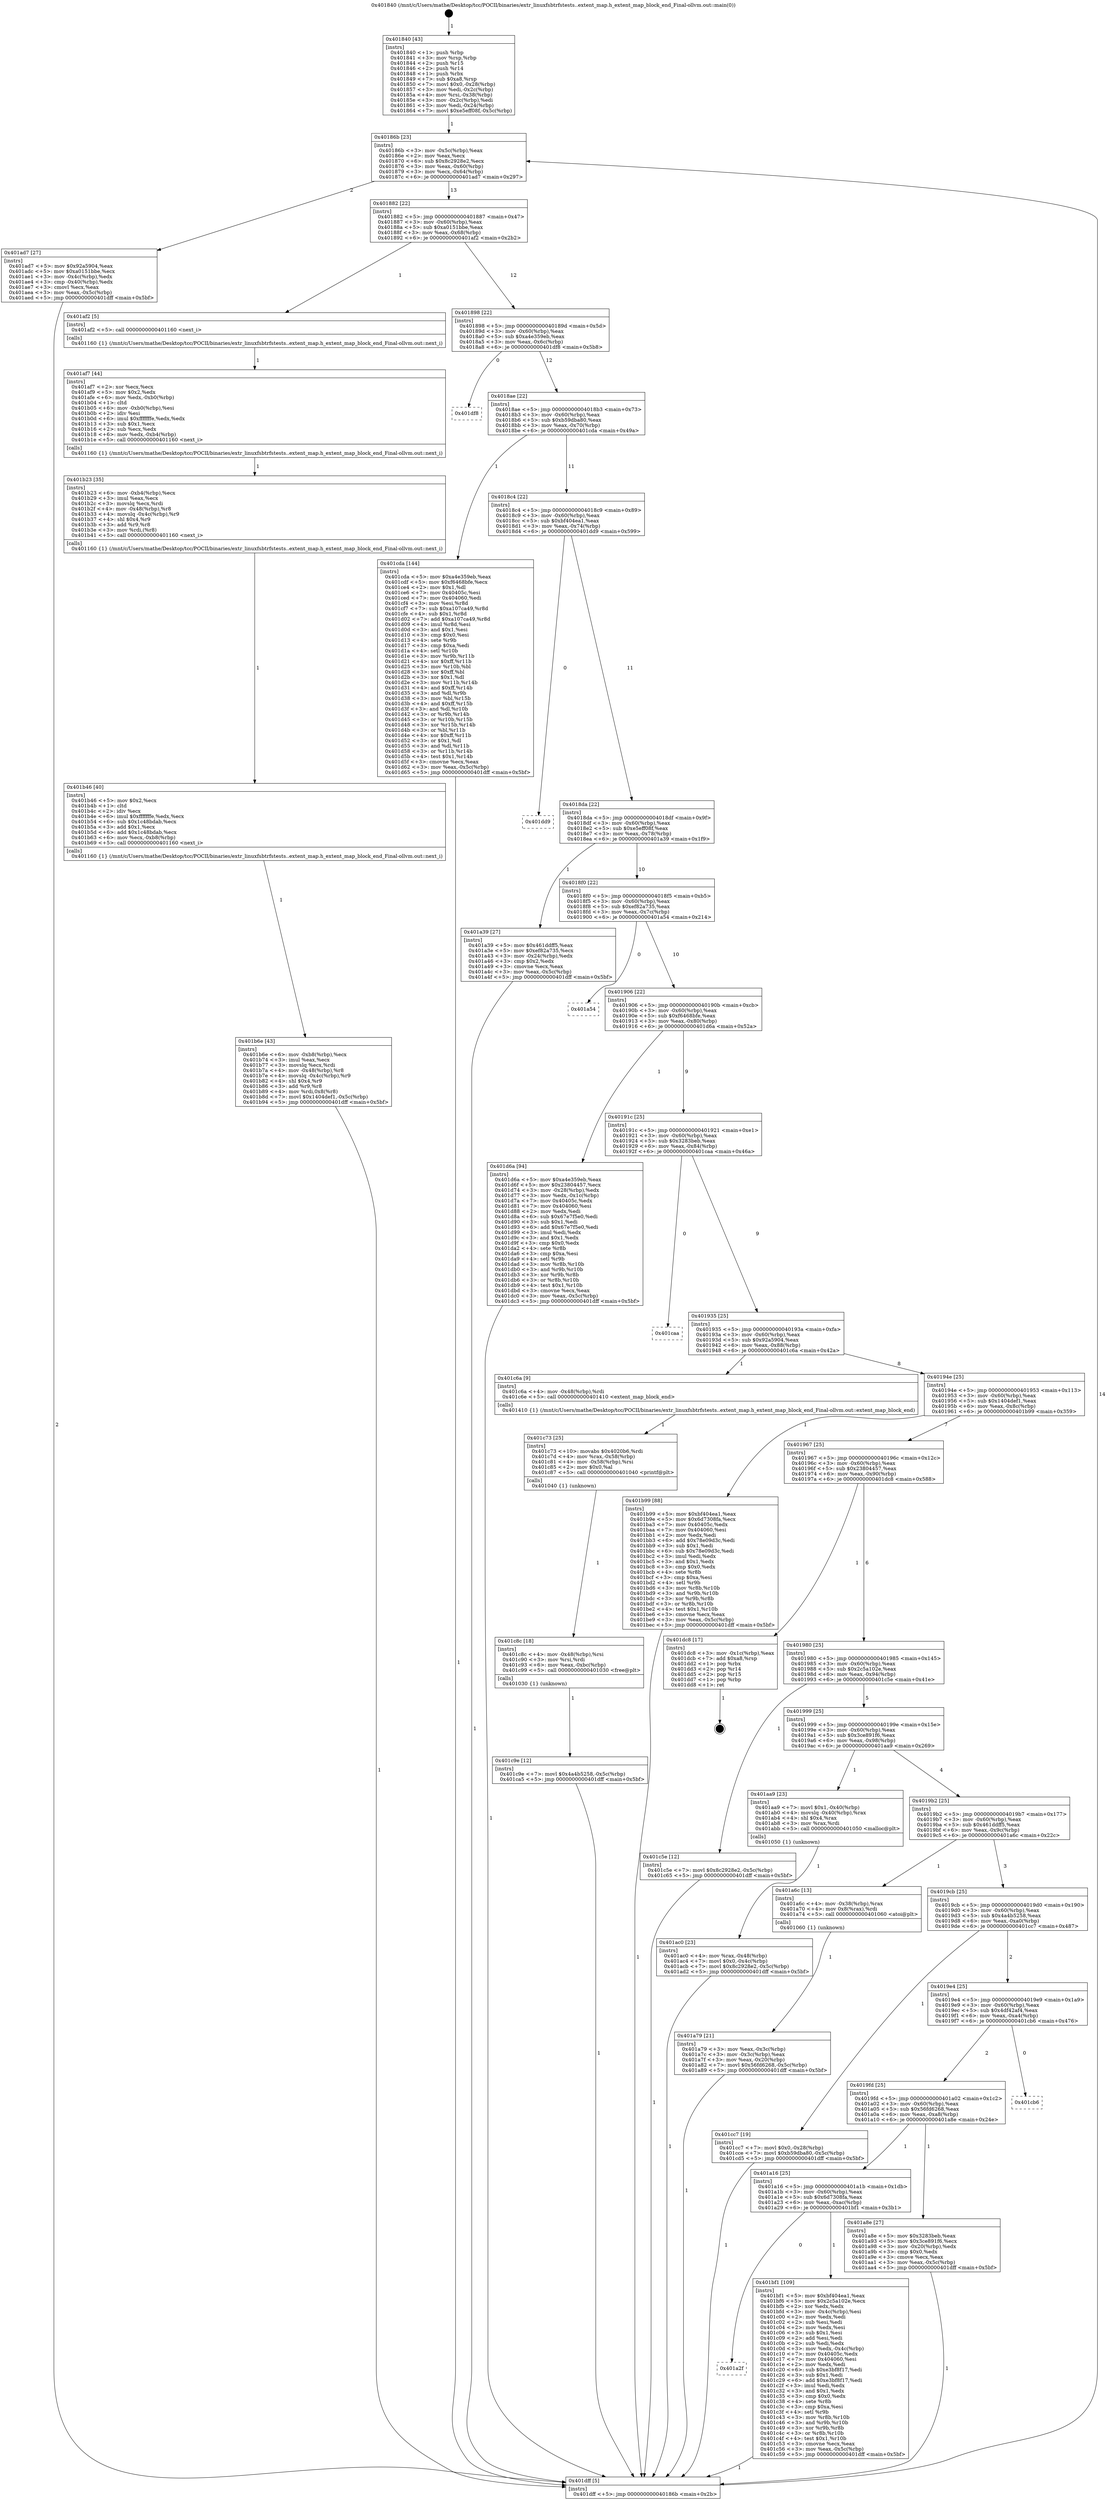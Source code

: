 digraph "0x401840" {
  label = "0x401840 (/mnt/c/Users/mathe/Desktop/tcc/POCII/binaries/extr_linuxfsbtrfstests..extent_map.h_extent_map_block_end_Final-ollvm.out::main(0))"
  labelloc = "t"
  node[shape=record]

  Entry [label="",width=0.3,height=0.3,shape=circle,fillcolor=black,style=filled]
  "0x40186b" [label="{
     0x40186b [23]\l
     | [instrs]\l
     &nbsp;&nbsp;0x40186b \<+3\>: mov -0x5c(%rbp),%eax\l
     &nbsp;&nbsp;0x40186e \<+2\>: mov %eax,%ecx\l
     &nbsp;&nbsp;0x401870 \<+6\>: sub $0x8c2928e2,%ecx\l
     &nbsp;&nbsp;0x401876 \<+3\>: mov %eax,-0x60(%rbp)\l
     &nbsp;&nbsp;0x401879 \<+3\>: mov %ecx,-0x64(%rbp)\l
     &nbsp;&nbsp;0x40187c \<+6\>: je 0000000000401ad7 \<main+0x297\>\l
  }"]
  "0x401ad7" [label="{
     0x401ad7 [27]\l
     | [instrs]\l
     &nbsp;&nbsp;0x401ad7 \<+5\>: mov $0x92a5904,%eax\l
     &nbsp;&nbsp;0x401adc \<+5\>: mov $0xa0151bbe,%ecx\l
     &nbsp;&nbsp;0x401ae1 \<+3\>: mov -0x4c(%rbp),%edx\l
     &nbsp;&nbsp;0x401ae4 \<+3\>: cmp -0x40(%rbp),%edx\l
     &nbsp;&nbsp;0x401ae7 \<+3\>: cmovl %ecx,%eax\l
     &nbsp;&nbsp;0x401aea \<+3\>: mov %eax,-0x5c(%rbp)\l
     &nbsp;&nbsp;0x401aed \<+5\>: jmp 0000000000401dff \<main+0x5bf\>\l
  }"]
  "0x401882" [label="{
     0x401882 [22]\l
     | [instrs]\l
     &nbsp;&nbsp;0x401882 \<+5\>: jmp 0000000000401887 \<main+0x47\>\l
     &nbsp;&nbsp;0x401887 \<+3\>: mov -0x60(%rbp),%eax\l
     &nbsp;&nbsp;0x40188a \<+5\>: sub $0xa0151bbe,%eax\l
     &nbsp;&nbsp;0x40188f \<+3\>: mov %eax,-0x68(%rbp)\l
     &nbsp;&nbsp;0x401892 \<+6\>: je 0000000000401af2 \<main+0x2b2\>\l
  }"]
  Exit [label="",width=0.3,height=0.3,shape=circle,fillcolor=black,style=filled,peripheries=2]
  "0x401af2" [label="{
     0x401af2 [5]\l
     | [instrs]\l
     &nbsp;&nbsp;0x401af2 \<+5\>: call 0000000000401160 \<next_i\>\l
     | [calls]\l
     &nbsp;&nbsp;0x401160 \{1\} (/mnt/c/Users/mathe/Desktop/tcc/POCII/binaries/extr_linuxfsbtrfstests..extent_map.h_extent_map_block_end_Final-ollvm.out::next_i)\l
  }"]
  "0x401898" [label="{
     0x401898 [22]\l
     | [instrs]\l
     &nbsp;&nbsp;0x401898 \<+5\>: jmp 000000000040189d \<main+0x5d\>\l
     &nbsp;&nbsp;0x40189d \<+3\>: mov -0x60(%rbp),%eax\l
     &nbsp;&nbsp;0x4018a0 \<+5\>: sub $0xa4e359eb,%eax\l
     &nbsp;&nbsp;0x4018a5 \<+3\>: mov %eax,-0x6c(%rbp)\l
     &nbsp;&nbsp;0x4018a8 \<+6\>: je 0000000000401df8 \<main+0x5b8\>\l
  }"]
  "0x401c9e" [label="{
     0x401c9e [12]\l
     | [instrs]\l
     &nbsp;&nbsp;0x401c9e \<+7\>: movl $0x4a4b5258,-0x5c(%rbp)\l
     &nbsp;&nbsp;0x401ca5 \<+5\>: jmp 0000000000401dff \<main+0x5bf\>\l
  }"]
  "0x401df8" [label="{
     0x401df8\l
  }", style=dashed]
  "0x4018ae" [label="{
     0x4018ae [22]\l
     | [instrs]\l
     &nbsp;&nbsp;0x4018ae \<+5\>: jmp 00000000004018b3 \<main+0x73\>\l
     &nbsp;&nbsp;0x4018b3 \<+3\>: mov -0x60(%rbp),%eax\l
     &nbsp;&nbsp;0x4018b6 \<+5\>: sub $0xb59dba80,%eax\l
     &nbsp;&nbsp;0x4018bb \<+3\>: mov %eax,-0x70(%rbp)\l
     &nbsp;&nbsp;0x4018be \<+6\>: je 0000000000401cda \<main+0x49a\>\l
  }"]
  "0x401c8c" [label="{
     0x401c8c [18]\l
     | [instrs]\l
     &nbsp;&nbsp;0x401c8c \<+4\>: mov -0x48(%rbp),%rsi\l
     &nbsp;&nbsp;0x401c90 \<+3\>: mov %rsi,%rdi\l
     &nbsp;&nbsp;0x401c93 \<+6\>: mov %eax,-0xbc(%rbp)\l
     &nbsp;&nbsp;0x401c99 \<+5\>: call 0000000000401030 \<free@plt\>\l
     | [calls]\l
     &nbsp;&nbsp;0x401030 \{1\} (unknown)\l
  }"]
  "0x401cda" [label="{
     0x401cda [144]\l
     | [instrs]\l
     &nbsp;&nbsp;0x401cda \<+5\>: mov $0xa4e359eb,%eax\l
     &nbsp;&nbsp;0x401cdf \<+5\>: mov $0xf6468bfe,%ecx\l
     &nbsp;&nbsp;0x401ce4 \<+2\>: mov $0x1,%dl\l
     &nbsp;&nbsp;0x401ce6 \<+7\>: mov 0x40405c,%esi\l
     &nbsp;&nbsp;0x401ced \<+7\>: mov 0x404060,%edi\l
     &nbsp;&nbsp;0x401cf4 \<+3\>: mov %esi,%r8d\l
     &nbsp;&nbsp;0x401cf7 \<+7\>: sub $0xa107ca49,%r8d\l
     &nbsp;&nbsp;0x401cfe \<+4\>: sub $0x1,%r8d\l
     &nbsp;&nbsp;0x401d02 \<+7\>: add $0xa107ca49,%r8d\l
     &nbsp;&nbsp;0x401d09 \<+4\>: imul %r8d,%esi\l
     &nbsp;&nbsp;0x401d0d \<+3\>: and $0x1,%esi\l
     &nbsp;&nbsp;0x401d10 \<+3\>: cmp $0x0,%esi\l
     &nbsp;&nbsp;0x401d13 \<+4\>: sete %r9b\l
     &nbsp;&nbsp;0x401d17 \<+3\>: cmp $0xa,%edi\l
     &nbsp;&nbsp;0x401d1a \<+4\>: setl %r10b\l
     &nbsp;&nbsp;0x401d1e \<+3\>: mov %r9b,%r11b\l
     &nbsp;&nbsp;0x401d21 \<+4\>: xor $0xff,%r11b\l
     &nbsp;&nbsp;0x401d25 \<+3\>: mov %r10b,%bl\l
     &nbsp;&nbsp;0x401d28 \<+3\>: xor $0xff,%bl\l
     &nbsp;&nbsp;0x401d2b \<+3\>: xor $0x1,%dl\l
     &nbsp;&nbsp;0x401d2e \<+3\>: mov %r11b,%r14b\l
     &nbsp;&nbsp;0x401d31 \<+4\>: and $0xff,%r14b\l
     &nbsp;&nbsp;0x401d35 \<+3\>: and %dl,%r9b\l
     &nbsp;&nbsp;0x401d38 \<+3\>: mov %bl,%r15b\l
     &nbsp;&nbsp;0x401d3b \<+4\>: and $0xff,%r15b\l
     &nbsp;&nbsp;0x401d3f \<+3\>: and %dl,%r10b\l
     &nbsp;&nbsp;0x401d42 \<+3\>: or %r9b,%r14b\l
     &nbsp;&nbsp;0x401d45 \<+3\>: or %r10b,%r15b\l
     &nbsp;&nbsp;0x401d48 \<+3\>: xor %r15b,%r14b\l
     &nbsp;&nbsp;0x401d4b \<+3\>: or %bl,%r11b\l
     &nbsp;&nbsp;0x401d4e \<+4\>: xor $0xff,%r11b\l
     &nbsp;&nbsp;0x401d52 \<+3\>: or $0x1,%dl\l
     &nbsp;&nbsp;0x401d55 \<+3\>: and %dl,%r11b\l
     &nbsp;&nbsp;0x401d58 \<+3\>: or %r11b,%r14b\l
     &nbsp;&nbsp;0x401d5b \<+4\>: test $0x1,%r14b\l
     &nbsp;&nbsp;0x401d5f \<+3\>: cmovne %ecx,%eax\l
     &nbsp;&nbsp;0x401d62 \<+3\>: mov %eax,-0x5c(%rbp)\l
     &nbsp;&nbsp;0x401d65 \<+5\>: jmp 0000000000401dff \<main+0x5bf\>\l
  }"]
  "0x4018c4" [label="{
     0x4018c4 [22]\l
     | [instrs]\l
     &nbsp;&nbsp;0x4018c4 \<+5\>: jmp 00000000004018c9 \<main+0x89\>\l
     &nbsp;&nbsp;0x4018c9 \<+3\>: mov -0x60(%rbp),%eax\l
     &nbsp;&nbsp;0x4018cc \<+5\>: sub $0xbf404ea1,%eax\l
     &nbsp;&nbsp;0x4018d1 \<+3\>: mov %eax,-0x74(%rbp)\l
     &nbsp;&nbsp;0x4018d4 \<+6\>: je 0000000000401dd9 \<main+0x599\>\l
  }"]
  "0x401c73" [label="{
     0x401c73 [25]\l
     | [instrs]\l
     &nbsp;&nbsp;0x401c73 \<+10\>: movabs $0x4020b6,%rdi\l
     &nbsp;&nbsp;0x401c7d \<+4\>: mov %rax,-0x58(%rbp)\l
     &nbsp;&nbsp;0x401c81 \<+4\>: mov -0x58(%rbp),%rsi\l
     &nbsp;&nbsp;0x401c85 \<+2\>: mov $0x0,%al\l
     &nbsp;&nbsp;0x401c87 \<+5\>: call 0000000000401040 \<printf@plt\>\l
     | [calls]\l
     &nbsp;&nbsp;0x401040 \{1\} (unknown)\l
  }"]
  "0x401dd9" [label="{
     0x401dd9\l
  }", style=dashed]
  "0x4018da" [label="{
     0x4018da [22]\l
     | [instrs]\l
     &nbsp;&nbsp;0x4018da \<+5\>: jmp 00000000004018df \<main+0x9f\>\l
     &nbsp;&nbsp;0x4018df \<+3\>: mov -0x60(%rbp),%eax\l
     &nbsp;&nbsp;0x4018e2 \<+5\>: sub $0xe5eff08f,%eax\l
     &nbsp;&nbsp;0x4018e7 \<+3\>: mov %eax,-0x78(%rbp)\l
     &nbsp;&nbsp;0x4018ea \<+6\>: je 0000000000401a39 \<main+0x1f9\>\l
  }"]
  "0x401a2f" [label="{
     0x401a2f\l
  }", style=dashed]
  "0x401a39" [label="{
     0x401a39 [27]\l
     | [instrs]\l
     &nbsp;&nbsp;0x401a39 \<+5\>: mov $0x461ddff5,%eax\l
     &nbsp;&nbsp;0x401a3e \<+5\>: mov $0xef82a735,%ecx\l
     &nbsp;&nbsp;0x401a43 \<+3\>: mov -0x24(%rbp),%edx\l
     &nbsp;&nbsp;0x401a46 \<+3\>: cmp $0x2,%edx\l
     &nbsp;&nbsp;0x401a49 \<+3\>: cmovne %ecx,%eax\l
     &nbsp;&nbsp;0x401a4c \<+3\>: mov %eax,-0x5c(%rbp)\l
     &nbsp;&nbsp;0x401a4f \<+5\>: jmp 0000000000401dff \<main+0x5bf\>\l
  }"]
  "0x4018f0" [label="{
     0x4018f0 [22]\l
     | [instrs]\l
     &nbsp;&nbsp;0x4018f0 \<+5\>: jmp 00000000004018f5 \<main+0xb5\>\l
     &nbsp;&nbsp;0x4018f5 \<+3\>: mov -0x60(%rbp),%eax\l
     &nbsp;&nbsp;0x4018f8 \<+5\>: sub $0xef82a735,%eax\l
     &nbsp;&nbsp;0x4018fd \<+3\>: mov %eax,-0x7c(%rbp)\l
     &nbsp;&nbsp;0x401900 \<+6\>: je 0000000000401a54 \<main+0x214\>\l
  }"]
  "0x401dff" [label="{
     0x401dff [5]\l
     | [instrs]\l
     &nbsp;&nbsp;0x401dff \<+5\>: jmp 000000000040186b \<main+0x2b\>\l
  }"]
  "0x401840" [label="{
     0x401840 [43]\l
     | [instrs]\l
     &nbsp;&nbsp;0x401840 \<+1\>: push %rbp\l
     &nbsp;&nbsp;0x401841 \<+3\>: mov %rsp,%rbp\l
     &nbsp;&nbsp;0x401844 \<+2\>: push %r15\l
     &nbsp;&nbsp;0x401846 \<+2\>: push %r14\l
     &nbsp;&nbsp;0x401848 \<+1\>: push %rbx\l
     &nbsp;&nbsp;0x401849 \<+7\>: sub $0xa8,%rsp\l
     &nbsp;&nbsp;0x401850 \<+7\>: movl $0x0,-0x28(%rbp)\l
     &nbsp;&nbsp;0x401857 \<+3\>: mov %edi,-0x2c(%rbp)\l
     &nbsp;&nbsp;0x40185a \<+4\>: mov %rsi,-0x38(%rbp)\l
     &nbsp;&nbsp;0x40185e \<+3\>: mov -0x2c(%rbp),%edi\l
     &nbsp;&nbsp;0x401861 \<+3\>: mov %edi,-0x24(%rbp)\l
     &nbsp;&nbsp;0x401864 \<+7\>: movl $0xe5eff08f,-0x5c(%rbp)\l
  }"]
  "0x401bf1" [label="{
     0x401bf1 [109]\l
     | [instrs]\l
     &nbsp;&nbsp;0x401bf1 \<+5\>: mov $0xbf404ea1,%eax\l
     &nbsp;&nbsp;0x401bf6 \<+5\>: mov $0x2c5a102e,%ecx\l
     &nbsp;&nbsp;0x401bfb \<+2\>: xor %edx,%edx\l
     &nbsp;&nbsp;0x401bfd \<+3\>: mov -0x4c(%rbp),%esi\l
     &nbsp;&nbsp;0x401c00 \<+2\>: mov %edx,%edi\l
     &nbsp;&nbsp;0x401c02 \<+2\>: sub %esi,%edi\l
     &nbsp;&nbsp;0x401c04 \<+2\>: mov %edx,%esi\l
     &nbsp;&nbsp;0x401c06 \<+3\>: sub $0x1,%esi\l
     &nbsp;&nbsp;0x401c09 \<+2\>: add %esi,%edi\l
     &nbsp;&nbsp;0x401c0b \<+2\>: sub %edi,%edx\l
     &nbsp;&nbsp;0x401c0d \<+3\>: mov %edx,-0x4c(%rbp)\l
     &nbsp;&nbsp;0x401c10 \<+7\>: mov 0x40405c,%edx\l
     &nbsp;&nbsp;0x401c17 \<+7\>: mov 0x404060,%esi\l
     &nbsp;&nbsp;0x401c1e \<+2\>: mov %edx,%edi\l
     &nbsp;&nbsp;0x401c20 \<+6\>: sub $0xe3bf8f17,%edi\l
     &nbsp;&nbsp;0x401c26 \<+3\>: sub $0x1,%edi\l
     &nbsp;&nbsp;0x401c29 \<+6\>: add $0xe3bf8f17,%edi\l
     &nbsp;&nbsp;0x401c2f \<+3\>: imul %edi,%edx\l
     &nbsp;&nbsp;0x401c32 \<+3\>: and $0x1,%edx\l
     &nbsp;&nbsp;0x401c35 \<+3\>: cmp $0x0,%edx\l
     &nbsp;&nbsp;0x401c38 \<+4\>: sete %r8b\l
     &nbsp;&nbsp;0x401c3c \<+3\>: cmp $0xa,%esi\l
     &nbsp;&nbsp;0x401c3f \<+4\>: setl %r9b\l
     &nbsp;&nbsp;0x401c43 \<+3\>: mov %r8b,%r10b\l
     &nbsp;&nbsp;0x401c46 \<+3\>: and %r9b,%r10b\l
     &nbsp;&nbsp;0x401c49 \<+3\>: xor %r9b,%r8b\l
     &nbsp;&nbsp;0x401c4c \<+3\>: or %r8b,%r10b\l
     &nbsp;&nbsp;0x401c4f \<+4\>: test $0x1,%r10b\l
     &nbsp;&nbsp;0x401c53 \<+3\>: cmovne %ecx,%eax\l
     &nbsp;&nbsp;0x401c56 \<+3\>: mov %eax,-0x5c(%rbp)\l
     &nbsp;&nbsp;0x401c59 \<+5\>: jmp 0000000000401dff \<main+0x5bf\>\l
  }"]
  "0x401a54" [label="{
     0x401a54\l
  }", style=dashed]
  "0x401906" [label="{
     0x401906 [22]\l
     | [instrs]\l
     &nbsp;&nbsp;0x401906 \<+5\>: jmp 000000000040190b \<main+0xcb\>\l
     &nbsp;&nbsp;0x40190b \<+3\>: mov -0x60(%rbp),%eax\l
     &nbsp;&nbsp;0x40190e \<+5\>: sub $0xf6468bfe,%eax\l
     &nbsp;&nbsp;0x401913 \<+3\>: mov %eax,-0x80(%rbp)\l
     &nbsp;&nbsp;0x401916 \<+6\>: je 0000000000401d6a \<main+0x52a\>\l
  }"]
  "0x401b6e" [label="{
     0x401b6e [43]\l
     | [instrs]\l
     &nbsp;&nbsp;0x401b6e \<+6\>: mov -0xb8(%rbp),%ecx\l
     &nbsp;&nbsp;0x401b74 \<+3\>: imul %eax,%ecx\l
     &nbsp;&nbsp;0x401b77 \<+3\>: movslq %ecx,%rdi\l
     &nbsp;&nbsp;0x401b7a \<+4\>: mov -0x48(%rbp),%r8\l
     &nbsp;&nbsp;0x401b7e \<+4\>: movslq -0x4c(%rbp),%r9\l
     &nbsp;&nbsp;0x401b82 \<+4\>: shl $0x4,%r9\l
     &nbsp;&nbsp;0x401b86 \<+3\>: add %r9,%r8\l
     &nbsp;&nbsp;0x401b89 \<+4\>: mov %rdi,0x8(%r8)\l
     &nbsp;&nbsp;0x401b8d \<+7\>: movl $0x1404def1,-0x5c(%rbp)\l
     &nbsp;&nbsp;0x401b94 \<+5\>: jmp 0000000000401dff \<main+0x5bf\>\l
  }"]
  "0x401d6a" [label="{
     0x401d6a [94]\l
     | [instrs]\l
     &nbsp;&nbsp;0x401d6a \<+5\>: mov $0xa4e359eb,%eax\l
     &nbsp;&nbsp;0x401d6f \<+5\>: mov $0x23804457,%ecx\l
     &nbsp;&nbsp;0x401d74 \<+3\>: mov -0x28(%rbp),%edx\l
     &nbsp;&nbsp;0x401d77 \<+3\>: mov %edx,-0x1c(%rbp)\l
     &nbsp;&nbsp;0x401d7a \<+7\>: mov 0x40405c,%edx\l
     &nbsp;&nbsp;0x401d81 \<+7\>: mov 0x404060,%esi\l
     &nbsp;&nbsp;0x401d88 \<+2\>: mov %edx,%edi\l
     &nbsp;&nbsp;0x401d8a \<+6\>: sub $0x67e7f5e0,%edi\l
     &nbsp;&nbsp;0x401d90 \<+3\>: sub $0x1,%edi\l
     &nbsp;&nbsp;0x401d93 \<+6\>: add $0x67e7f5e0,%edi\l
     &nbsp;&nbsp;0x401d99 \<+3\>: imul %edi,%edx\l
     &nbsp;&nbsp;0x401d9c \<+3\>: and $0x1,%edx\l
     &nbsp;&nbsp;0x401d9f \<+3\>: cmp $0x0,%edx\l
     &nbsp;&nbsp;0x401da2 \<+4\>: sete %r8b\l
     &nbsp;&nbsp;0x401da6 \<+3\>: cmp $0xa,%esi\l
     &nbsp;&nbsp;0x401da9 \<+4\>: setl %r9b\l
     &nbsp;&nbsp;0x401dad \<+3\>: mov %r8b,%r10b\l
     &nbsp;&nbsp;0x401db0 \<+3\>: and %r9b,%r10b\l
     &nbsp;&nbsp;0x401db3 \<+3\>: xor %r9b,%r8b\l
     &nbsp;&nbsp;0x401db6 \<+3\>: or %r8b,%r10b\l
     &nbsp;&nbsp;0x401db9 \<+4\>: test $0x1,%r10b\l
     &nbsp;&nbsp;0x401dbd \<+3\>: cmovne %ecx,%eax\l
     &nbsp;&nbsp;0x401dc0 \<+3\>: mov %eax,-0x5c(%rbp)\l
     &nbsp;&nbsp;0x401dc3 \<+5\>: jmp 0000000000401dff \<main+0x5bf\>\l
  }"]
  "0x40191c" [label="{
     0x40191c [25]\l
     | [instrs]\l
     &nbsp;&nbsp;0x40191c \<+5\>: jmp 0000000000401921 \<main+0xe1\>\l
     &nbsp;&nbsp;0x401921 \<+3\>: mov -0x60(%rbp),%eax\l
     &nbsp;&nbsp;0x401924 \<+5\>: sub $0x3283beb,%eax\l
     &nbsp;&nbsp;0x401929 \<+6\>: mov %eax,-0x84(%rbp)\l
     &nbsp;&nbsp;0x40192f \<+6\>: je 0000000000401caa \<main+0x46a\>\l
  }"]
  "0x401b46" [label="{
     0x401b46 [40]\l
     | [instrs]\l
     &nbsp;&nbsp;0x401b46 \<+5\>: mov $0x2,%ecx\l
     &nbsp;&nbsp;0x401b4b \<+1\>: cltd\l
     &nbsp;&nbsp;0x401b4c \<+2\>: idiv %ecx\l
     &nbsp;&nbsp;0x401b4e \<+6\>: imul $0xfffffffe,%edx,%ecx\l
     &nbsp;&nbsp;0x401b54 \<+6\>: sub $0x1c48bdab,%ecx\l
     &nbsp;&nbsp;0x401b5a \<+3\>: add $0x1,%ecx\l
     &nbsp;&nbsp;0x401b5d \<+6\>: add $0x1c48bdab,%ecx\l
     &nbsp;&nbsp;0x401b63 \<+6\>: mov %ecx,-0xb8(%rbp)\l
     &nbsp;&nbsp;0x401b69 \<+5\>: call 0000000000401160 \<next_i\>\l
     | [calls]\l
     &nbsp;&nbsp;0x401160 \{1\} (/mnt/c/Users/mathe/Desktop/tcc/POCII/binaries/extr_linuxfsbtrfstests..extent_map.h_extent_map_block_end_Final-ollvm.out::next_i)\l
  }"]
  "0x401caa" [label="{
     0x401caa\l
  }", style=dashed]
  "0x401935" [label="{
     0x401935 [25]\l
     | [instrs]\l
     &nbsp;&nbsp;0x401935 \<+5\>: jmp 000000000040193a \<main+0xfa\>\l
     &nbsp;&nbsp;0x40193a \<+3\>: mov -0x60(%rbp),%eax\l
     &nbsp;&nbsp;0x40193d \<+5\>: sub $0x92a5904,%eax\l
     &nbsp;&nbsp;0x401942 \<+6\>: mov %eax,-0x88(%rbp)\l
     &nbsp;&nbsp;0x401948 \<+6\>: je 0000000000401c6a \<main+0x42a\>\l
  }"]
  "0x401b23" [label="{
     0x401b23 [35]\l
     | [instrs]\l
     &nbsp;&nbsp;0x401b23 \<+6\>: mov -0xb4(%rbp),%ecx\l
     &nbsp;&nbsp;0x401b29 \<+3\>: imul %eax,%ecx\l
     &nbsp;&nbsp;0x401b2c \<+3\>: movslq %ecx,%rdi\l
     &nbsp;&nbsp;0x401b2f \<+4\>: mov -0x48(%rbp),%r8\l
     &nbsp;&nbsp;0x401b33 \<+4\>: movslq -0x4c(%rbp),%r9\l
     &nbsp;&nbsp;0x401b37 \<+4\>: shl $0x4,%r9\l
     &nbsp;&nbsp;0x401b3b \<+3\>: add %r9,%r8\l
     &nbsp;&nbsp;0x401b3e \<+3\>: mov %rdi,(%r8)\l
     &nbsp;&nbsp;0x401b41 \<+5\>: call 0000000000401160 \<next_i\>\l
     | [calls]\l
     &nbsp;&nbsp;0x401160 \{1\} (/mnt/c/Users/mathe/Desktop/tcc/POCII/binaries/extr_linuxfsbtrfstests..extent_map.h_extent_map_block_end_Final-ollvm.out::next_i)\l
  }"]
  "0x401c6a" [label="{
     0x401c6a [9]\l
     | [instrs]\l
     &nbsp;&nbsp;0x401c6a \<+4\>: mov -0x48(%rbp),%rdi\l
     &nbsp;&nbsp;0x401c6e \<+5\>: call 0000000000401410 \<extent_map_block_end\>\l
     | [calls]\l
     &nbsp;&nbsp;0x401410 \{1\} (/mnt/c/Users/mathe/Desktop/tcc/POCII/binaries/extr_linuxfsbtrfstests..extent_map.h_extent_map_block_end_Final-ollvm.out::extent_map_block_end)\l
  }"]
  "0x40194e" [label="{
     0x40194e [25]\l
     | [instrs]\l
     &nbsp;&nbsp;0x40194e \<+5\>: jmp 0000000000401953 \<main+0x113\>\l
     &nbsp;&nbsp;0x401953 \<+3\>: mov -0x60(%rbp),%eax\l
     &nbsp;&nbsp;0x401956 \<+5\>: sub $0x1404def1,%eax\l
     &nbsp;&nbsp;0x40195b \<+6\>: mov %eax,-0x8c(%rbp)\l
     &nbsp;&nbsp;0x401961 \<+6\>: je 0000000000401b99 \<main+0x359\>\l
  }"]
  "0x401af7" [label="{
     0x401af7 [44]\l
     | [instrs]\l
     &nbsp;&nbsp;0x401af7 \<+2\>: xor %ecx,%ecx\l
     &nbsp;&nbsp;0x401af9 \<+5\>: mov $0x2,%edx\l
     &nbsp;&nbsp;0x401afe \<+6\>: mov %edx,-0xb0(%rbp)\l
     &nbsp;&nbsp;0x401b04 \<+1\>: cltd\l
     &nbsp;&nbsp;0x401b05 \<+6\>: mov -0xb0(%rbp),%esi\l
     &nbsp;&nbsp;0x401b0b \<+2\>: idiv %esi\l
     &nbsp;&nbsp;0x401b0d \<+6\>: imul $0xfffffffe,%edx,%edx\l
     &nbsp;&nbsp;0x401b13 \<+3\>: sub $0x1,%ecx\l
     &nbsp;&nbsp;0x401b16 \<+2\>: sub %ecx,%edx\l
     &nbsp;&nbsp;0x401b18 \<+6\>: mov %edx,-0xb4(%rbp)\l
     &nbsp;&nbsp;0x401b1e \<+5\>: call 0000000000401160 \<next_i\>\l
     | [calls]\l
     &nbsp;&nbsp;0x401160 \{1\} (/mnt/c/Users/mathe/Desktop/tcc/POCII/binaries/extr_linuxfsbtrfstests..extent_map.h_extent_map_block_end_Final-ollvm.out::next_i)\l
  }"]
  "0x401b99" [label="{
     0x401b99 [88]\l
     | [instrs]\l
     &nbsp;&nbsp;0x401b99 \<+5\>: mov $0xbf404ea1,%eax\l
     &nbsp;&nbsp;0x401b9e \<+5\>: mov $0x6d7308fa,%ecx\l
     &nbsp;&nbsp;0x401ba3 \<+7\>: mov 0x40405c,%edx\l
     &nbsp;&nbsp;0x401baa \<+7\>: mov 0x404060,%esi\l
     &nbsp;&nbsp;0x401bb1 \<+2\>: mov %edx,%edi\l
     &nbsp;&nbsp;0x401bb3 \<+6\>: add $0x78e09d3c,%edi\l
     &nbsp;&nbsp;0x401bb9 \<+3\>: sub $0x1,%edi\l
     &nbsp;&nbsp;0x401bbc \<+6\>: sub $0x78e09d3c,%edi\l
     &nbsp;&nbsp;0x401bc2 \<+3\>: imul %edi,%edx\l
     &nbsp;&nbsp;0x401bc5 \<+3\>: and $0x1,%edx\l
     &nbsp;&nbsp;0x401bc8 \<+3\>: cmp $0x0,%edx\l
     &nbsp;&nbsp;0x401bcb \<+4\>: sete %r8b\l
     &nbsp;&nbsp;0x401bcf \<+3\>: cmp $0xa,%esi\l
     &nbsp;&nbsp;0x401bd2 \<+4\>: setl %r9b\l
     &nbsp;&nbsp;0x401bd6 \<+3\>: mov %r8b,%r10b\l
     &nbsp;&nbsp;0x401bd9 \<+3\>: and %r9b,%r10b\l
     &nbsp;&nbsp;0x401bdc \<+3\>: xor %r9b,%r8b\l
     &nbsp;&nbsp;0x401bdf \<+3\>: or %r8b,%r10b\l
     &nbsp;&nbsp;0x401be2 \<+4\>: test $0x1,%r10b\l
     &nbsp;&nbsp;0x401be6 \<+3\>: cmovne %ecx,%eax\l
     &nbsp;&nbsp;0x401be9 \<+3\>: mov %eax,-0x5c(%rbp)\l
     &nbsp;&nbsp;0x401bec \<+5\>: jmp 0000000000401dff \<main+0x5bf\>\l
  }"]
  "0x401967" [label="{
     0x401967 [25]\l
     | [instrs]\l
     &nbsp;&nbsp;0x401967 \<+5\>: jmp 000000000040196c \<main+0x12c\>\l
     &nbsp;&nbsp;0x40196c \<+3\>: mov -0x60(%rbp),%eax\l
     &nbsp;&nbsp;0x40196f \<+5\>: sub $0x23804457,%eax\l
     &nbsp;&nbsp;0x401974 \<+6\>: mov %eax,-0x90(%rbp)\l
     &nbsp;&nbsp;0x40197a \<+6\>: je 0000000000401dc8 \<main+0x588\>\l
  }"]
  "0x401ac0" [label="{
     0x401ac0 [23]\l
     | [instrs]\l
     &nbsp;&nbsp;0x401ac0 \<+4\>: mov %rax,-0x48(%rbp)\l
     &nbsp;&nbsp;0x401ac4 \<+7\>: movl $0x0,-0x4c(%rbp)\l
     &nbsp;&nbsp;0x401acb \<+7\>: movl $0x8c2928e2,-0x5c(%rbp)\l
     &nbsp;&nbsp;0x401ad2 \<+5\>: jmp 0000000000401dff \<main+0x5bf\>\l
  }"]
  "0x401dc8" [label="{
     0x401dc8 [17]\l
     | [instrs]\l
     &nbsp;&nbsp;0x401dc8 \<+3\>: mov -0x1c(%rbp),%eax\l
     &nbsp;&nbsp;0x401dcb \<+7\>: add $0xa8,%rsp\l
     &nbsp;&nbsp;0x401dd2 \<+1\>: pop %rbx\l
     &nbsp;&nbsp;0x401dd3 \<+2\>: pop %r14\l
     &nbsp;&nbsp;0x401dd5 \<+2\>: pop %r15\l
     &nbsp;&nbsp;0x401dd7 \<+1\>: pop %rbp\l
     &nbsp;&nbsp;0x401dd8 \<+1\>: ret\l
  }"]
  "0x401980" [label="{
     0x401980 [25]\l
     | [instrs]\l
     &nbsp;&nbsp;0x401980 \<+5\>: jmp 0000000000401985 \<main+0x145\>\l
     &nbsp;&nbsp;0x401985 \<+3\>: mov -0x60(%rbp),%eax\l
     &nbsp;&nbsp;0x401988 \<+5\>: sub $0x2c5a102e,%eax\l
     &nbsp;&nbsp;0x40198d \<+6\>: mov %eax,-0x94(%rbp)\l
     &nbsp;&nbsp;0x401993 \<+6\>: je 0000000000401c5e \<main+0x41e\>\l
  }"]
  "0x401a16" [label="{
     0x401a16 [25]\l
     | [instrs]\l
     &nbsp;&nbsp;0x401a16 \<+5\>: jmp 0000000000401a1b \<main+0x1db\>\l
     &nbsp;&nbsp;0x401a1b \<+3\>: mov -0x60(%rbp),%eax\l
     &nbsp;&nbsp;0x401a1e \<+5\>: sub $0x6d7308fa,%eax\l
     &nbsp;&nbsp;0x401a23 \<+6\>: mov %eax,-0xac(%rbp)\l
     &nbsp;&nbsp;0x401a29 \<+6\>: je 0000000000401bf1 \<main+0x3b1\>\l
  }"]
  "0x401c5e" [label="{
     0x401c5e [12]\l
     | [instrs]\l
     &nbsp;&nbsp;0x401c5e \<+7\>: movl $0x8c2928e2,-0x5c(%rbp)\l
     &nbsp;&nbsp;0x401c65 \<+5\>: jmp 0000000000401dff \<main+0x5bf\>\l
  }"]
  "0x401999" [label="{
     0x401999 [25]\l
     | [instrs]\l
     &nbsp;&nbsp;0x401999 \<+5\>: jmp 000000000040199e \<main+0x15e\>\l
     &nbsp;&nbsp;0x40199e \<+3\>: mov -0x60(%rbp),%eax\l
     &nbsp;&nbsp;0x4019a1 \<+5\>: sub $0x3ce891f6,%eax\l
     &nbsp;&nbsp;0x4019a6 \<+6\>: mov %eax,-0x98(%rbp)\l
     &nbsp;&nbsp;0x4019ac \<+6\>: je 0000000000401aa9 \<main+0x269\>\l
  }"]
  "0x401a8e" [label="{
     0x401a8e [27]\l
     | [instrs]\l
     &nbsp;&nbsp;0x401a8e \<+5\>: mov $0x3283beb,%eax\l
     &nbsp;&nbsp;0x401a93 \<+5\>: mov $0x3ce891f6,%ecx\l
     &nbsp;&nbsp;0x401a98 \<+3\>: mov -0x20(%rbp),%edx\l
     &nbsp;&nbsp;0x401a9b \<+3\>: cmp $0x0,%edx\l
     &nbsp;&nbsp;0x401a9e \<+3\>: cmove %ecx,%eax\l
     &nbsp;&nbsp;0x401aa1 \<+3\>: mov %eax,-0x5c(%rbp)\l
     &nbsp;&nbsp;0x401aa4 \<+5\>: jmp 0000000000401dff \<main+0x5bf\>\l
  }"]
  "0x401aa9" [label="{
     0x401aa9 [23]\l
     | [instrs]\l
     &nbsp;&nbsp;0x401aa9 \<+7\>: movl $0x1,-0x40(%rbp)\l
     &nbsp;&nbsp;0x401ab0 \<+4\>: movslq -0x40(%rbp),%rax\l
     &nbsp;&nbsp;0x401ab4 \<+4\>: shl $0x4,%rax\l
     &nbsp;&nbsp;0x401ab8 \<+3\>: mov %rax,%rdi\l
     &nbsp;&nbsp;0x401abb \<+5\>: call 0000000000401050 \<malloc@plt\>\l
     | [calls]\l
     &nbsp;&nbsp;0x401050 \{1\} (unknown)\l
  }"]
  "0x4019b2" [label="{
     0x4019b2 [25]\l
     | [instrs]\l
     &nbsp;&nbsp;0x4019b2 \<+5\>: jmp 00000000004019b7 \<main+0x177\>\l
     &nbsp;&nbsp;0x4019b7 \<+3\>: mov -0x60(%rbp),%eax\l
     &nbsp;&nbsp;0x4019ba \<+5\>: sub $0x461ddff5,%eax\l
     &nbsp;&nbsp;0x4019bf \<+6\>: mov %eax,-0x9c(%rbp)\l
     &nbsp;&nbsp;0x4019c5 \<+6\>: je 0000000000401a6c \<main+0x22c\>\l
  }"]
  "0x4019fd" [label="{
     0x4019fd [25]\l
     | [instrs]\l
     &nbsp;&nbsp;0x4019fd \<+5\>: jmp 0000000000401a02 \<main+0x1c2\>\l
     &nbsp;&nbsp;0x401a02 \<+3\>: mov -0x60(%rbp),%eax\l
     &nbsp;&nbsp;0x401a05 \<+5\>: sub $0x56fd6268,%eax\l
     &nbsp;&nbsp;0x401a0a \<+6\>: mov %eax,-0xa8(%rbp)\l
     &nbsp;&nbsp;0x401a10 \<+6\>: je 0000000000401a8e \<main+0x24e\>\l
  }"]
  "0x401a6c" [label="{
     0x401a6c [13]\l
     | [instrs]\l
     &nbsp;&nbsp;0x401a6c \<+4\>: mov -0x38(%rbp),%rax\l
     &nbsp;&nbsp;0x401a70 \<+4\>: mov 0x8(%rax),%rdi\l
     &nbsp;&nbsp;0x401a74 \<+5\>: call 0000000000401060 \<atoi@plt\>\l
     | [calls]\l
     &nbsp;&nbsp;0x401060 \{1\} (unknown)\l
  }"]
  "0x4019cb" [label="{
     0x4019cb [25]\l
     | [instrs]\l
     &nbsp;&nbsp;0x4019cb \<+5\>: jmp 00000000004019d0 \<main+0x190\>\l
     &nbsp;&nbsp;0x4019d0 \<+3\>: mov -0x60(%rbp),%eax\l
     &nbsp;&nbsp;0x4019d3 \<+5\>: sub $0x4a4b5258,%eax\l
     &nbsp;&nbsp;0x4019d8 \<+6\>: mov %eax,-0xa0(%rbp)\l
     &nbsp;&nbsp;0x4019de \<+6\>: je 0000000000401cc7 \<main+0x487\>\l
  }"]
  "0x401a79" [label="{
     0x401a79 [21]\l
     | [instrs]\l
     &nbsp;&nbsp;0x401a79 \<+3\>: mov %eax,-0x3c(%rbp)\l
     &nbsp;&nbsp;0x401a7c \<+3\>: mov -0x3c(%rbp),%eax\l
     &nbsp;&nbsp;0x401a7f \<+3\>: mov %eax,-0x20(%rbp)\l
     &nbsp;&nbsp;0x401a82 \<+7\>: movl $0x56fd6268,-0x5c(%rbp)\l
     &nbsp;&nbsp;0x401a89 \<+5\>: jmp 0000000000401dff \<main+0x5bf\>\l
  }"]
  "0x401cb6" [label="{
     0x401cb6\l
  }", style=dashed]
  "0x401cc7" [label="{
     0x401cc7 [19]\l
     | [instrs]\l
     &nbsp;&nbsp;0x401cc7 \<+7\>: movl $0x0,-0x28(%rbp)\l
     &nbsp;&nbsp;0x401cce \<+7\>: movl $0xb59dba80,-0x5c(%rbp)\l
     &nbsp;&nbsp;0x401cd5 \<+5\>: jmp 0000000000401dff \<main+0x5bf\>\l
  }"]
  "0x4019e4" [label="{
     0x4019e4 [25]\l
     | [instrs]\l
     &nbsp;&nbsp;0x4019e4 \<+5\>: jmp 00000000004019e9 \<main+0x1a9\>\l
     &nbsp;&nbsp;0x4019e9 \<+3\>: mov -0x60(%rbp),%eax\l
     &nbsp;&nbsp;0x4019ec \<+5\>: sub $0x4df42af4,%eax\l
     &nbsp;&nbsp;0x4019f1 \<+6\>: mov %eax,-0xa4(%rbp)\l
     &nbsp;&nbsp;0x4019f7 \<+6\>: je 0000000000401cb6 \<main+0x476\>\l
  }"]
  Entry -> "0x401840" [label=" 1"]
  "0x40186b" -> "0x401ad7" [label=" 2"]
  "0x40186b" -> "0x401882" [label=" 13"]
  "0x401dc8" -> Exit [label=" 1"]
  "0x401882" -> "0x401af2" [label=" 1"]
  "0x401882" -> "0x401898" [label=" 12"]
  "0x401d6a" -> "0x401dff" [label=" 1"]
  "0x401898" -> "0x401df8" [label=" 0"]
  "0x401898" -> "0x4018ae" [label=" 12"]
  "0x401cda" -> "0x401dff" [label=" 1"]
  "0x4018ae" -> "0x401cda" [label=" 1"]
  "0x4018ae" -> "0x4018c4" [label=" 11"]
  "0x401cc7" -> "0x401dff" [label=" 1"]
  "0x4018c4" -> "0x401dd9" [label=" 0"]
  "0x4018c4" -> "0x4018da" [label=" 11"]
  "0x401c9e" -> "0x401dff" [label=" 1"]
  "0x4018da" -> "0x401a39" [label=" 1"]
  "0x4018da" -> "0x4018f0" [label=" 10"]
  "0x401a39" -> "0x401dff" [label=" 1"]
  "0x401840" -> "0x40186b" [label=" 1"]
  "0x401dff" -> "0x40186b" [label=" 14"]
  "0x401c8c" -> "0x401c9e" [label=" 1"]
  "0x4018f0" -> "0x401a54" [label=" 0"]
  "0x4018f0" -> "0x401906" [label=" 10"]
  "0x401c73" -> "0x401c8c" [label=" 1"]
  "0x401906" -> "0x401d6a" [label=" 1"]
  "0x401906" -> "0x40191c" [label=" 9"]
  "0x401c5e" -> "0x401dff" [label=" 1"]
  "0x40191c" -> "0x401caa" [label=" 0"]
  "0x40191c" -> "0x401935" [label=" 9"]
  "0x401bf1" -> "0x401dff" [label=" 1"]
  "0x401935" -> "0x401c6a" [label=" 1"]
  "0x401935" -> "0x40194e" [label=" 8"]
  "0x401a16" -> "0x401a2f" [label=" 0"]
  "0x40194e" -> "0x401b99" [label=" 1"]
  "0x40194e" -> "0x401967" [label=" 7"]
  "0x401a16" -> "0x401bf1" [label=" 1"]
  "0x401967" -> "0x401dc8" [label=" 1"]
  "0x401967" -> "0x401980" [label=" 6"]
  "0x401c6a" -> "0x401c73" [label=" 1"]
  "0x401980" -> "0x401c5e" [label=" 1"]
  "0x401980" -> "0x401999" [label=" 5"]
  "0x401b99" -> "0x401dff" [label=" 1"]
  "0x401999" -> "0x401aa9" [label=" 1"]
  "0x401999" -> "0x4019b2" [label=" 4"]
  "0x401b6e" -> "0x401dff" [label=" 1"]
  "0x4019b2" -> "0x401a6c" [label=" 1"]
  "0x4019b2" -> "0x4019cb" [label=" 3"]
  "0x401a6c" -> "0x401a79" [label=" 1"]
  "0x401a79" -> "0x401dff" [label=" 1"]
  "0x401b23" -> "0x401b46" [label=" 1"]
  "0x4019cb" -> "0x401cc7" [label=" 1"]
  "0x4019cb" -> "0x4019e4" [label=" 2"]
  "0x401af7" -> "0x401b23" [label=" 1"]
  "0x4019e4" -> "0x401cb6" [label=" 0"]
  "0x4019e4" -> "0x4019fd" [label=" 2"]
  "0x401b46" -> "0x401b6e" [label=" 1"]
  "0x4019fd" -> "0x401a8e" [label=" 1"]
  "0x4019fd" -> "0x401a16" [label=" 1"]
  "0x401a8e" -> "0x401dff" [label=" 1"]
  "0x401aa9" -> "0x401ac0" [label=" 1"]
  "0x401ac0" -> "0x401dff" [label=" 1"]
  "0x401ad7" -> "0x401dff" [label=" 2"]
  "0x401af2" -> "0x401af7" [label=" 1"]
}
